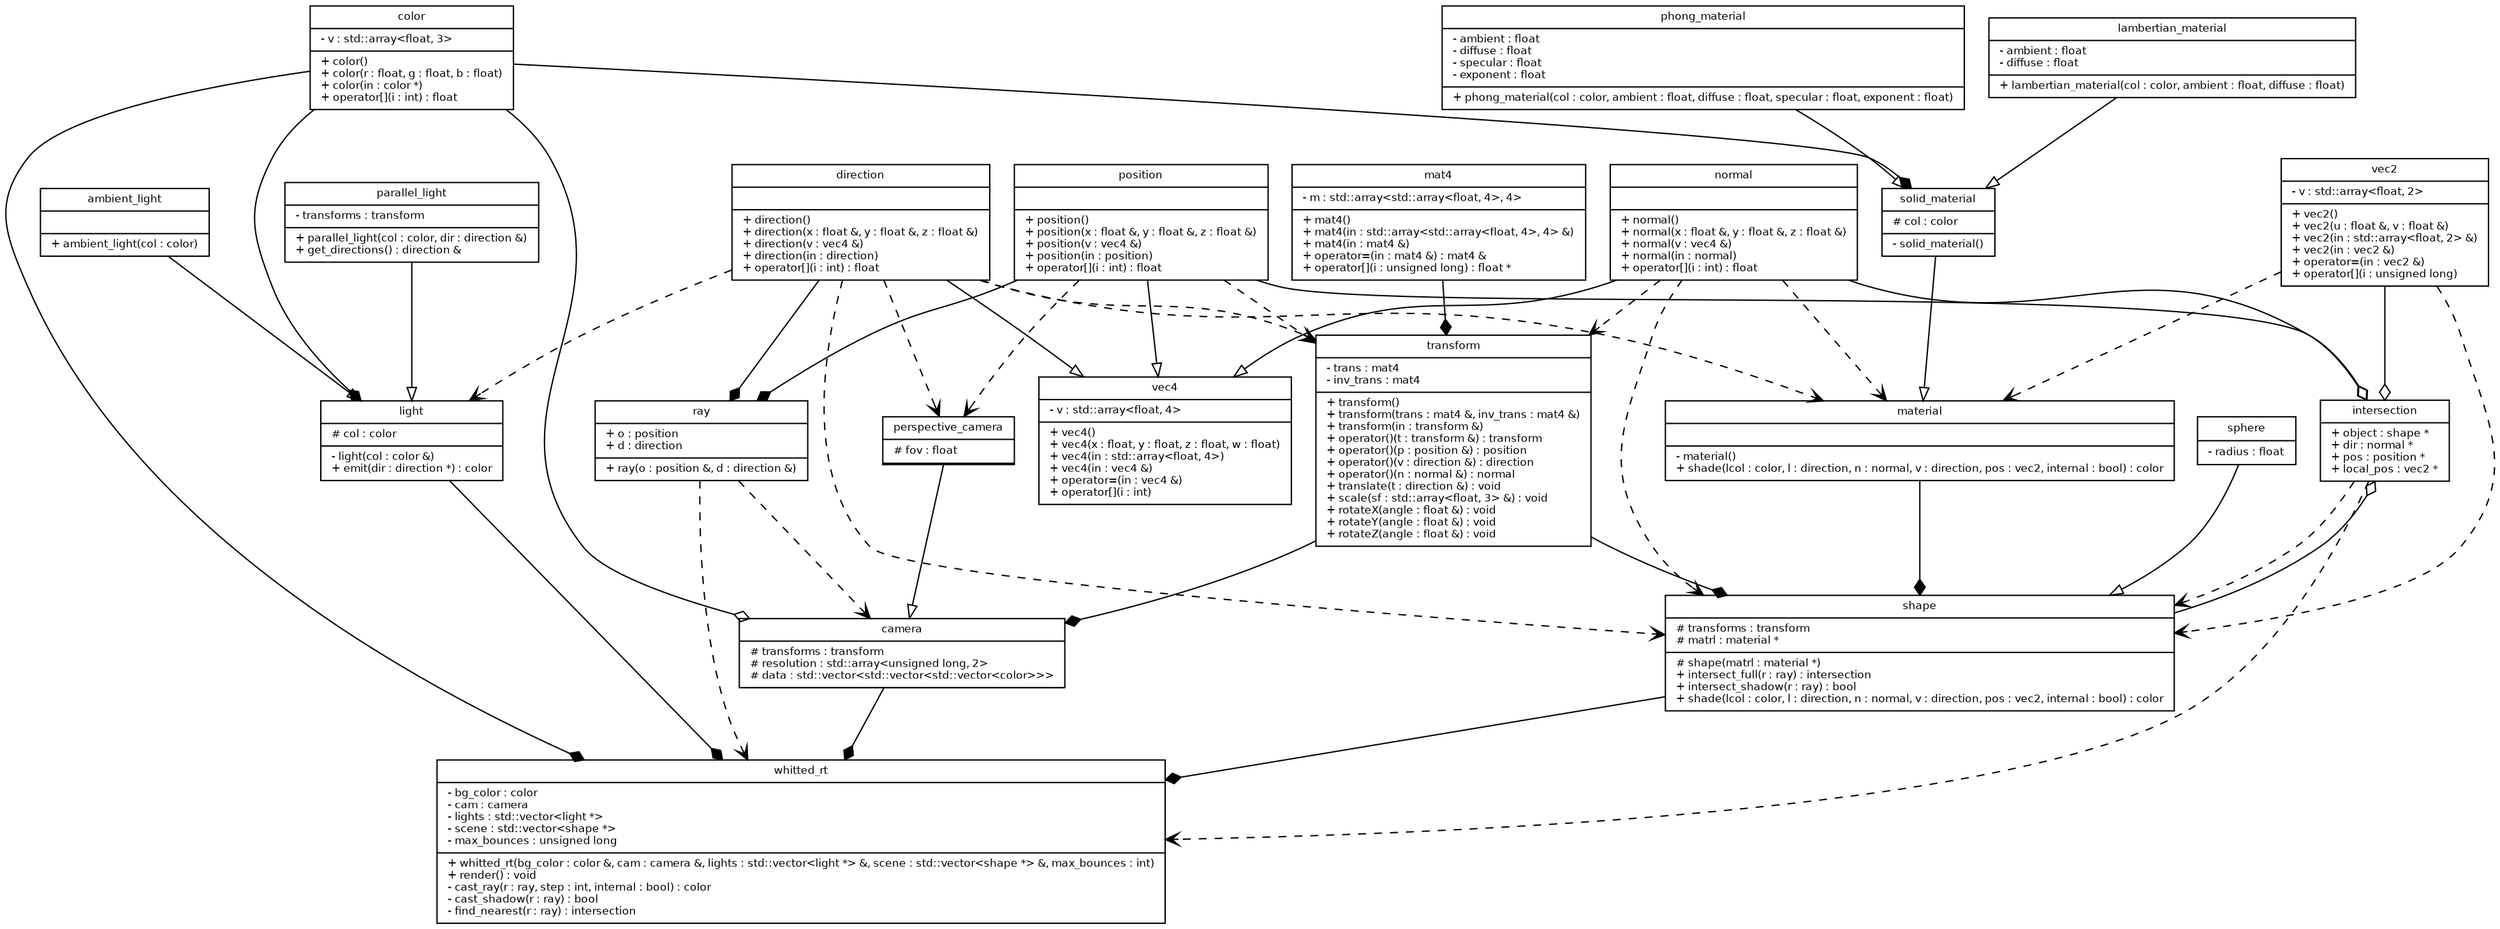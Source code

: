 digraph Classes {
	rankdir = "TB"
	fontname = "Bitstream Vera Sans"
	fontsize = 8
	node [
		fontname = "Bitstream Vera Sans"
		fontsize = 8
		shape = "record"
	]
	edge [
		fontname = "Bitstream Vera Sans"
		fontsize = 8
	]
	whitted_rt [
		label = "{whitted_rt|
				- bg_color : color\l
				- cam : camera\l
				- lights : std::vector\<light *\>\l
				- scene : std::vector\<shape *\>\l
				- max_bounces : unsigned long\l|
				+ whitted_rt(bg_color : color &,
						 cam : camera &,
						 lights : std::vector\<light *\> &,
						 scene : std::vector\<shape *\> &,
						 max_bounces : int)\l
				+ render() : void\l
				- cast_ray(r : ray, step : int, internal : bool) : color\l
				- cast_shadow(r : ray) : bool\l
				- find_nearest(r : ray) : intersection\l
		}"
	]
	intersection [
		label = "{intersection|
				+ object : shape *\l
				+ dir : normal *\l
				+ pos : position *\l
				+ local_pos : vec2 *\l
		}"
	]
	camera [
		label = "{camera|
				# transforms : transform\l
				# resolution : std::array\<unsigned long, 2\>\l
				# data : std::vector\<std::vector\<std::vector\<color\>\>\>\l|
				# camera(position : position &,
						 look_at : position &,
						 up : direction &,
						 resolution : std::array<unsigned long, 2> &,
						 samples : unsigned long &)\l
				+ camera()\l
				+ get_rays(x : int, y : int) : ray &\l
				+ set_data(x : unsigned long, y : unsigned long, data : std::vector\<color\>) : void\l
				+ get_pixel(x : int, y : int) : color\l
		}"
	]
	perspective_camera [
		label = "{perspective_camera|
				# fov : float\l|
				+ perspective_camera()\l
				+ perspective_camera(position : position &,
						 look_at : position &,
						 up : direction &,
						 fov : float &,
						 resolution : std::array<unsigned long, 2> &,
						 samples : unsigned long &)\l
		}"
	]
	ray [
		label = "{ray|
				+ o : position\l
				+ d : direction\l|
				+ ray(o : position &, d : direction &)\l
		}"
	]
	shape_ [
		label = "{
			shape|
			# transforms : transform\l
			# matrl : material *\l|
			# shape(matrl : material *)\l
			+ intersect_full(r : ray) : intersection\l
			+ intersect_shadow(r : ray) : bool\l
			+ shade(lcol : color, l : direction, n : normal, v : direction, pos : vec2, internal : bool) : color\l
		}"
	]
	sphere [
		label = "{
			sphere|
			- radius : float\l
		}"
	]
	material [
		label ="{
			material||
			- material()\l
			+ shade(lcol : color, l : direction, n : normal, v : direction, pos : vec2, internal : bool) : color\l
		}"
	]
	solid_material [
		label = "{
			solid_material|
			# col : color\l|
			- solid_material()\l
		}"
	]
	lambertian_material [
		label = "{
			lambertian_material|
			- ambient : float\l
			- diffuse : float\l|
			+ lambertian_material(col : color,
					 ambient : float,
					 diffuse : float)\l
		}"
	]
	phong_material [
		label = "{
			phong_material|
			- ambient : float\l
			- diffuse : float\l
			- specular : float\l
			- exponent : float\l|
			+ phong_material(col : color,
					 ambient : float,
					 diffuse : float,
					 specular : float,
					 exponent : float)\l
		}"
	]
	light [
		label = "{
			light|
			# col : color\l|
			- light(col : color &)\l
			+ emit(dir : direction *) : color\l
		}"
	]
	ambient_light [
		label = "{
			ambient_light||
			+ ambient_light(col : color)\l
		}"
	]
	parallel_light [
		label = "{
			parallel_light|
			- transforms : transform\l|
			+ parallel_light(col : color, dir : direction &)\l
			+ get_directions() : direction &\l
		}"
	]
	transform [
		label = "{
			transform|
			- trans : mat4\l
			- inv_trans : mat4\l|
			+ transform()\l
			+ transform(trans : mat4 &, inv_trans : mat4 &)\l
			+ transform(in : transform &)\l
			+ operator()(t : transform &) : transform\l
			+ operator()(p : position &) : position\l
			+ operator()(v : direction &) : direction\l
			+ operator()(n : normal &) : normal\l
			+ translate(t : direction &) : void\l
			+ scale(sf : std::array\<float, 3\> &) : void\l
			+ rotateX(angle : float &) : void\l
			+ rotateY(angle : float &) : void\l
			+ rotateZ(angle : float &) : void\l
		}"
	]
	mat4 [
		label = "{
			mat4|
			- m : std::array\<std::array\<float, 4\>, 4\>\l|
			+ mat4()\l
			+ mat4(in : std::array\<std::array\<float, 4\>, 4\> &)\l
			+ mat4(in : mat4 &)\l
			+ operator=(in : mat4 &) : mat4 &\l
			+ operator[](i : unsigned long) : float *\l
		}"
	]
	point_ [
		label = "{
			position||
			+ position()\l
			+ position(x : float &, y : float &, z : float &)\l
			+ position(v : vec4 &)\l
			+ position(in : position)\l
			+ operator[](i : int) : float\l
		}"
	]
	direction [
		label = "{
			direction||
			+ direction()\l
			+ direction(x : float &, y : float &, z : float &)\l
			+ direction(v : vec4 &)\l
			+ direction(in : direction)\l
			+ operator[](i : int) : float\l
		}"
	]
	normal [
		label = "{
			normal||
			+ normal()\l
			+ normal(x : float &, y : float &, z : float &)\l
			+ normal(v : vec4 &)\l
			+ normal(in : normal)\l
			+ operator[](i : int) : float\l
		}"
	]
	color_ [
		label = "{
			color|
			- v : std::array\<float, 3\>\l|
			+ color()\l
			+ color(r : float, g : float, b : float)\l
			+ color(in : color *)\l
			+ operator[](i : int) : float\l
		}"
	]
	vec2 [
		label = "{
			vec2|
			- v : std::array\<float, 2\>\l|
			+ vec2()\l
			+ vec2(u : float &, v : float &)\l
			+ vec2(in : std::array\<float, 2\> &)\l
			+ vec2(in : vec2 &)\l
			+ operator=(in : vec2 &)\l
			+ operator[](i : unsigned long)\l
		}"
	]
	vec4 [
		label = "{
			vec4|
			- v : std::array\<float, 4\>\l|
			+ vec4()\l
			+ vec4(x : float, y : float, z : float, w : float)\l
			+ vec4(in : std::array\<float, 4\>)\l
			+ vec4(in : vec4 &)\l
			+ operator=(in : vec4 &)\l
			+ operator[](i : int)\l
		}"
	]
	color_ -> whitted_rt [
		arrowhead = "diamond"
	]
	camera -> whitted_rt [
		arrowhead = "diamond"
	]
	light -> whitted_rt [
		arrowhead = "diamond"
	]
	shape_ -> whitted_rt [
		arrowhead = "diamond"
	]
	ray -> whitted_rt [
		arrowhead = "open"
		style = "dashed"
	]
	intersection -> whitted_rt [
		arrowhead = "open"
		style = "dashed"
	]
	ambient_light -> light [
		arrowhead = "empty"
	]
	parallel_light -> light [
		arrowhead = "empty"
	]
	color_ -> light [
		arrowhead = "diamond"
	]
	direction -> light [
		arrowhead = "open"
		style = "dashed"
	]
	transform -> camera [
		arrowhead = "diamond"
	]
	color_ -> camera [
		arrowhead = "odiamond"
	]
	ray -> camera [
		arrowhead = "open"
		style = "dashed"
	]
	perspective_camera -> camera [
		arrowhead = "empty"
	]
	point_ -> perspective_camera [
		arrowhead = "open"
		style = "dashed"
	]
	direction -> perspective_camera [
		arrowhead = "open"
		style = "dashed"
	]
	point_ -> ray [
		arrowhead = "diamond"
	]
	direction -> ray [
		arrowhead = "diamond"
	]
	transform -> shape_ [
		arrowhead = "diamond"
	]
	material -> shape_ [
		arrowhead = "diamond"
	]
	intersection -> shape_ [
		arrowhead = "open"
		style = "dashed"
	]
	normal -> shape_ [
		arrowhead = "open"
		style = "dashed"
	]
	direction -> shape_ [
		arrowhead = "open"
		style = "dashed"
	]
	vec2 -> shape_ [
		arrowhead = "open"
		style = "dashed"
	]
	sphere -> shape_ [
		arrowhead = "empty"
	]
	normal -> material [
		arrowhead = "open"
		style = "dashed"
	]
	direction -> material [
		arrowhead = "open"
		style = "dashed"
	]
	vec2 -> material [
		arrowhead = "open"
		style = "dashed"
	]
	solid_material -> material [
		arrowhead = "empty"
	]
	color_ -> solid_material [
		arrowhead = "diamond"
	]
	lambertian_material -> solid_material [
		arrowhead = "empty"
	]
	phong_material -> solid_material [
		arrowhead = "empty"
	]
	shape_ -> intersection [
		arrowhead = "odiamond"
	]
	normal -> intersection [
		arrowhead = "odiamond"
	]
	point_ -> intersection [
		arrowhead = "odiamond"
	]
	vec2 -> intersection [
		arrowhead = "odiamond"
	]
	mat4 -> transform [
		arrowhead = "diamond"
	]
	point_ -> transform [
		arrowhead = "open"
		style = "dashed"
	]
	point_ -> vec4 [
		arrowhead = "empty"
	]
	direction -> vec4[
		arrowhead = "empty"
	]
	direction -> transform [
		arrowhead = "open"
		style = "dashed"
	]
	normal -> transform [
		arrowhead = "open"
		style = "dashed"
	]
	normal -> vec4 [
		arrowhead = "empty"
	]
}
